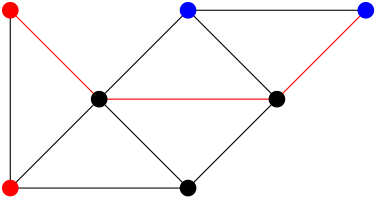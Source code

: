 <?xml version="1.0"?>
<!DOCTYPE ipe SYSTEM "ipe.dtd">
<ipe version="70206" creator="Ipe 7.2.7">
<info created="D:20191207151114" modified="D:20191207165759"/>
<ipestyle name="basic">
<symbol name="arrow/arc(spx)">
<path stroke="sym-stroke" fill="sym-stroke" pen="sym-pen">
0 0 m
-1 0.333 l
-1 -0.333 l
h
</path>
</symbol>
<symbol name="arrow/farc(spx)">
<path stroke="sym-stroke" fill="white" pen="sym-pen">
0 0 m
-1 0.333 l
-1 -0.333 l
h
</path>
</symbol>
<symbol name="arrow/ptarc(spx)">
<path stroke="sym-stroke" fill="sym-stroke" pen="sym-pen">
0 0 m
-1 0.333 l
-0.8 0 l
-1 -0.333 l
h
</path>
</symbol>
<symbol name="arrow/fptarc(spx)">
<path stroke="sym-stroke" fill="white" pen="sym-pen">
0 0 m
-1 0.333 l
-0.8 0 l
-1 -0.333 l
h
</path>
</symbol>
<symbol name="mark/circle(sx)" transformations="translations">
<path fill="sym-stroke">
0.6 0 0 0.6 0 0 e
0.4 0 0 0.4 0 0 e
</path>
</symbol>
<symbol name="mark/disk(sx)" transformations="translations">
<path fill="sym-stroke">
0.6 0 0 0.6 0 0 e
</path>
</symbol>
<symbol name="mark/fdisk(sfx)" transformations="translations">
<group>
<path fill="sym-fill">
0.5 0 0 0.5 0 0 e
</path>
<path fill="sym-stroke" fillrule="eofill">
0.6 0 0 0.6 0 0 e
0.4 0 0 0.4 0 0 e
</path>
</group>
</symbol>
<symbol name="mark/box(sx)" transformations="translations">
<path fill="sym-stroke" fillrule="eofill">
-0.6 -0.6 m
0.6 -0.6 l
0.6 0.6 l
-0.6 0.6 l
h
-0.4 -0.4 m
0.4 -0.4 l
0.4 0.4 l
-0.4 0.4 l
h
</path>
</symbol>
<symbol name="mark/square(sx)" transformations="translations">
<path fill="sym-stroke">
-0.6 -0.6 m
0.6 -0.6 l
0.6 0.6 l
-0.6 0.6 l
h
</path>
</symbol>
<symbol name="mark/fsquare(sfx)" transformations="translations">
<group>
<path fill="sym-fill">
-0.5 -0.5 m
0.5 -0.5 l
0.5 0.5 l
-0.5 0.5 l
h
</path>
<path fill="sym-stroke" fillrule="eofill">
-0.6 -0.6 m
0.6 -0.6 l
0.6 0.6 l
-0.6 0.6 l
h
-0.4 -0.4 m
0.4 -0.4 l
0.4 0.4 l
-0.4 0.4 l
h
</path>
</group>
</symbol>
<symbol name="mark/cross(sx)" transformations="translations">
<group>
<path fill="sym-stroke">
-0.43 -0.57 m
0.57 0.43 l
0.43 0.57 l
-0.57 -0.43 l
h
</path>
<path fill="sym-stroke">
-0.43 0.57 m
0.57 -0.43 l
0.43 -0.57 l
-0.57 0.43 l
h
</path>
</group>
</symbol>
<symbol name="arrow/fnormal(spx)">
<path stroke="sym-stroke" fill="white" pen="sym-pen">
0 0 m
-1 0.333 l
-1 -0.333 l
h
</path>
</symbol>
<symbol name="arrow/pointed(spx)">
<path stroke="sym-stroke" fill="sym-stroke" pen="sym-pen">
0 0 m
-1 0.333 l
-0.8 0 l
-1 -0.333 l
h
</path>
</symbol>
<symbol name="arrow/fpointed(spx)">
<path stroke="sym-stroke" fill="white" pen="sym-pen">
0 0 m
-1 0.333 l
-0.8 0 l
-1 -0.333 l
h
</path>
</symbol>
<symbol name="arrow/linear(spx)">
<path stroke="sym-stroke" pen="sym-pen">
-1 0.333 m
0 0 l
-1 -0.333 l
</path>
</symbol>
<symbol name="arrow/fdouble(spx)">
<path stroke="sym-stroke" fill="white" pen="sym-pen">
0 0 m
-1 0.333 l
-1 -0.333 l
h
-1 0 m
-2 0.333 l
-2 -0.333 l
h
</path>
</symbol>
<symbol name="arrow/double(spx)">
<path stroke="sym-stroke" fill="sym-stroke" pen="sym-pen">
0 0 m
-1 0.333 l
-1 -0.333 l
h
-1 0 m
-2 0.333 l
-2 -0.333 l
h
</path>
</symbol>
<pen name="heavier" value="0.8"/>
<pen name="fat" value="1.2"/>
<pen name="ultrafat" value="2"/>
<symbolsize name="large" value="5"/>
<symbolsize name="small" value="2"/>
<symbolsize name="tiny" value="1.1"/>
<arrowsize name="large" value="10"/>
<arrowsize name="small" value="5"/>
<arrowsize name="tiny" value="3"/>
<color name="red" value="1 0 0"/>
<color name="green" value="0 1 0"/>
<color name="blue" value="0 0 1"/>
<color name="yellow" value="1 1 0"/>
<color name="orange" value="1 0.647 0"/>
<color name="gold" value="1 0.843 0"/>
<color name="purple" value="0.627 0.125 0.941"/>
<color name="gray" value="0.745"/>
<color name="brown" value="0.647 0.165 0.165"/>
<color name="navy" value="0 0 0.502"/>
<color name="pink" value="1 0.753 0.796"/>
<color name="seagreen" value="0.18 0.545 0.341"/>
<color name="turquoise" value="0.251 0.878 0.816"/>
<color name="violet" value="0.933 0.51 0.933"/>
<color name="darkblue" value="0 0 0.545"/>
<color name="darkcyan" value="0 0.545 0.545"/>
<color name="darkgray" value="0.663"/>
<color name="darkgreen" value="0 0.392 0"/>
<color name="darkmagenta" value="0.545 0 0.545"/>
<color name="darkorange" value="1 0.549 0"/>
<color name="darkred" value="0.545 0 0"/>
<color name="lightblue" value="0.678 0.847 0.902"/>
<color name="lightcyan" value="0.878 1 1"/>
<color name="lightgray" value="0.827"/>
<color name="lightgreen" value="0.565 0.933 0.565"/>
<color name="lightyellow" value="1 1 0.878"/>
<dashstyle name="dashed" value="[4] 0"/>
<dashstyle name="dotted" value="[1 3] 0"/>
<dashstyle name="dash dotted" value="[4 2 1 2] 0"/>
<dashstyle name="dash dot dotted" value="[4 2 1 2 1 2] 0"/>
<textsize name="large" value="\large"/>
<textsize name="small" value="\small"/>
<textsize name="tiny" value="\tiny"/>
<textsize name="Large" value="\Large"/>
<textsize name="LARGE" value="\LARGE"/>
<textsize name="huge" value="\huge"/>
<textsize name="Huge" value="\Huge"/>
<textsize name="footnote" value="\footnotesize"/>
<textstyle name="center" begin="\begin{center}" end="\end{center}"/>
<textstyle name="itemize" begin="\begin{itemize}" end="\end{itemize}"/>
<textstyle name="item" begin="\begin{itemize}\item{}" end="\end{itemize}"/>
<gridsize name="4 pts" value="4"/>
<gridsize name="8 pts (~3 mm)" value="8"/>
<gridsize name="16 pts (~6 mm)" value="16"/>
<gridsize name="32 pts (~12 mm)" value="32"/>
<gridsize name="10 pts (~3.5 mm)" value="10"/>
<gridsize name="20 pts (~7 mm)" value="20"/>
<gridsize name="14 pts (~5 mm)" value="14"/>
<gridsize name="28 pts (~10 mm)" value="28"/>
<gridsize name="56 pts (~20 mm)" value="56"/>
<anglesize name="90 deg" value="90"/>
<anglesize name="60 deg" value="60"/>
<anglesize name="45 deg" value="45"/>
<anglesize name="30 deg" value="30"/>
<anglesize name="22.5 deg" value="22.5"/>
<opacity name="10%" value="0.1"/>
<opacity name="30%" value="0.3"/>
<opacity name="50%" value="0.5"/>
<opacity name="75%" value="0.75"/>
<tiling name="falling" angle="-60" step="4" width="1"/>
<tiling name="rising" angle="30" step="4" width="1"/>
</ipestyle>
<page>
<layer name="vertices"/>
<layer name="vertices-t"/>
<layer name="vertices-st"/>
<layer name="edges"/>
<layer name="t-path"/>
<layer name="odd-t-path"/>
<layer name="st-path"/>
<layer name="matching"/>
<view layers="vertices-st st-path" active="st-path"/>
<path layer="edges" stroke="black">
64 704 m
96 672 l
</path>
<path stroke="black">
128 704 m
160 672 l
</path>
<path stroke="black">
128 704 m
96 672 l
</path>
<path stroke="black">
96 672 m
64 640 l
</path>
<path stroke="black">
64 640 m
128 640 l
</path>
<path stroke="black">
128 640 m
96 672 l
</path>
<path stroke="black">
64 704 m
64 640 l
</path>
<path stroke="black">
96 672 m
160 672 l
</path>
<path stroke="black">
128 640 m
160 672 l
</path>
<path stroke="black">
160 672 m
192 704 l
</path>
<path stroke="black">
192 704 m
128 704 l
</path>
<path layer="t-path" stroke="red">
64 704 m
96 672 l
</path>
<path stroke="black">
128 704 m
160 672 l
</path>
<path stroke="red">
128 704 m
96 672 l
</path>
<path stroke="black">
96 672 m
64 640 l
</path>
<path stroke="red">
64 640 m
128 640 l
</path>
<path stroke="black">
128 640 m
96 672 l
</path>
<path stroke="black">
64 704 m
64 640 l
</path>
<path stroke="black">
96 672 m
160 672 l
</path>
<path stroke="red">
128 640 m
160 672 l
</path>
<path stroke="red">
160 672 m
192 704 l
</path>
<path stroke="black">
192 704 m
128 704 l
</path>
<path layer="matching" stroke="black">
64 704 m
96 672 l
</path>
<path stroke="black">
128 704 m
160 672 l
</path>
<path stroke="black">
128 704 m
96 672 l
</path>
<path stroke="black">
96 672 m
64 640 l
</path>
<path stroke="black">
64 640 m
128 640 l
</path>
<path stroke="black">
128 640 m
96 672 l
</path>
<path stroke="red">
64 704 m
64 640 l
</path>
<path stroke="red">
96 672 m
160 672 l
</path>
<path stroke="black">
128 640 m
160 672 l
</path>
<path stroke="black">
160 672 m
192 704 l
</path>
<path stroke="red">
192 704 m
128 704 l
</path>
<use layer="vertices" name="mark/disk(sx)" pos="64 704" size="large" stroke="black"/>
<use name="mark/disk(sx)" pos="128 704" size="large" stroke="black"/>
<use name="mark/disk(sx)" pos="64 640" size="large" stroke="black"/>
<use name="mark/disk(sx)" pos="128 640" size="large" stroke="black"/>
<use name="mark/disk(sx)" pos="96 672" size="large" stroke="black"/>
<use name="mark/disk(sx)" pos="192 704" size="large" stroke="black"/>
<use name="mark/disk(sx)" pos="160 672" size="large" stroke="black"/>
<path layer="odd-t-path" stroke="black">
64 704 m
96 672 l
</path>
<path stroke="black">
128 704 m
160 672 l
</path>
<path stroke="red">
128 704 m
96 672 l
</path>
<path stroke="black">
96 672 m
64 640 l
</path>
<path stroke="black">
64 640 m
128 640 l
</path>
<path stroke="black">
128 640 m
96 672 l
</path>
<path stroke="red">
64 704 m
64 640 l
</path>
<path stroke="red">
96 672 m
160 672 l
</path>
<path stroke="black">
128 640 m
160 672 l
</path>
<path stroke="red">
160 672 m
192 704 l
</path>
<path stroke="black">
192 704 m
128 704 l
</path>
<use layer="vertices-t" name="mark/disk(sx)" pos="64 704" size="large" stroke="red"/>
<use name="mark/disk(sx)" pos="128 704" size="large" stroke="red"/>
<use name="mark/disk(sx)" pos="64 640" size="large" stroke="red"/>
<use name="mark/disk(sx)" pos="128 640" size="large" stroke="black"/>
<use name="mark/disk(sx)" pos="96 672" size="large" stroke="black"/>
<use name="mark/disk(sx)" pos="192 704" size="large" stroke="red"/>
<use name="mark/disk(sx)" pos="160 672" size="large" stroke="black"/>
<path layer="st-path" stroke="red">
64 704 m
96 672 l
</path>
<path stroke="black">
128 704 m
160 672 l
</path>
<path stroke="black">
128 704 m
96 672 l
</path>
<path stroke="black">
96 672 m
64 640 l
</path>
<path stroke="black">
64 640 m
128 640 l
</path>
<path stroke="black">
128 640 m
96 672 l
</path>
<path stroke="black">
64 704 m
64 640 l
</path>
<path stroke="red">
96 672 m
160 672 l
</path>
<path stroke="black">
128 640 m
160 672 l
</path>
<path stroke="red">
160 672 m
192 704 l
</path>
<path stroke="black">
192 704 m
128 704 l
</path>
<use layer="vertices-st" name="mark/disk(sx)" pos="64 704" size="large" stroke="red"/>
<use name="mark/disk(sx)" pos="128 704" size="large" stroke="blue"/>
<use name="mark/disk(sx)" pos="64 640" size="large" stroke="red"/>
<use name="mark/disk(sx)" pos="128 640" size="large" stroke="black"/>
<use name="mark/disk(sx)" pos="96 672" size="large" stroke="black"/>
<use name="mark/disk(sx)" pos="192 704" size="large" stroke="blue"/>
<use name="mark/disk(sx)" pos="160 672" size="large" stroke="black"/>
</page>
</ipe>
